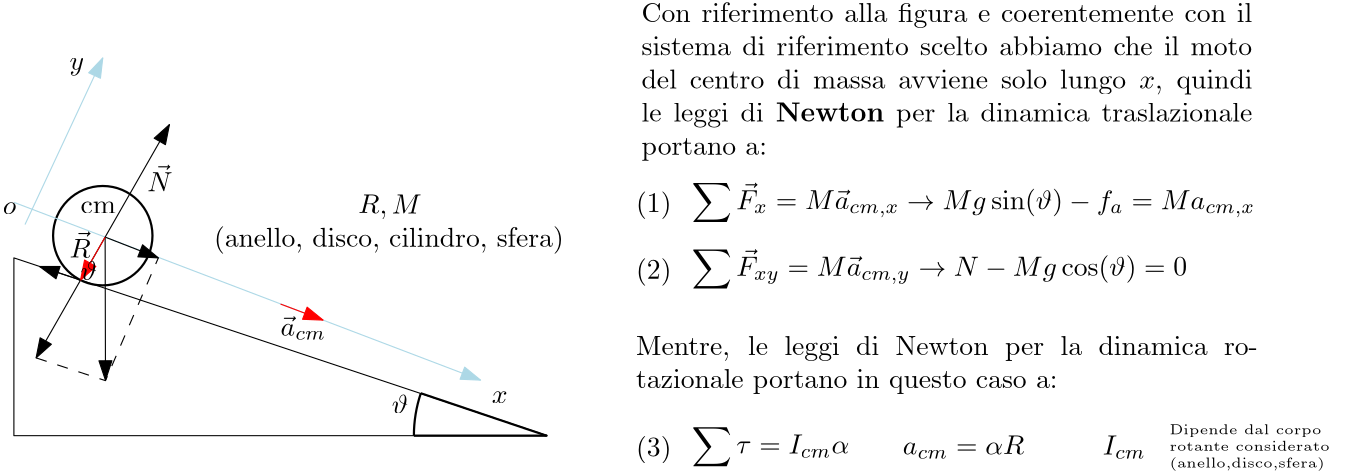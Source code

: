 <?xml version="1.0"?>
<!DOCTYPE ipe SYSTEM "ipe.dtd">
<ipe version="70218" creator="Ipe 7.2.26">
<info created="D:20221230204328" modified="D:20221230204328"/>
<ipestyle name="basic">
<symbol name="arrow/arc(spx)">
<path stroke="sym-stroke" fill="sym-stroke" pen="sym-pen">
0 0 m
-1 0.333 l
-1 -0.333 l
h
</path>
</symbol>
<symbol name="arrow/farc(spx)">
<path stroke="sym-stroke" fill="white" pen="sym-pen">
0 0 m
-1 0.333 l
-1 -0.333 l
h
</path>
</symbol>
<symbol name="arrow/ptarc(spx)">
<path stroke="sym-stroke" fill="sym-stroke" pen="sym-pen">
0 0 m
-1 0.333 l
-0.8 0 l
-1 -0.333 l
h
</path>
</symbol>
<symbol name="arrow/fptarc(spx)">
<path stroke="sym-stroke" fill="white" pen="sym-pen">
0 0 m
-1 0.333 l
-0.8 0 l
-1 -0.333 l
h
</path>
</symbol>
<symbol name="mark/circle(sx)" transformations="translations">
<path fill="sym-stroke">
0.6 0 0 0.6 0 0 e
0.4 0 0 0.4 0 0 e
</path>
</symbol>
<symbol name="mark/disk(sx)" transformations="translations">
<path fill="sym-stroke">
0.6 0 0 0.6 0 0 e
</path>
</symbol>
<symbol name="mark/fdisk(sfx)" transformations="translations">
<group>
<path fill="sym-fill">
0.5 0 0 0.5 0 0 e
</path>
<path fill="sym-stroke" fillrule="eofill">
0.6 0 0 0.6 0 0 e
0.4 0 0 0.4 0 0 e
</path>
</group>
</symbol>
<symbol name="mark/box(sx)" transformations="translations">
<path fill="sym-stroke" fillrule="eofill">
-0.6 -0.6 m
0.6 -0.6 l
0.6 0.6 l
-0.6 0.6 l
h
-0.4 -0.4 m
0.4 -0.4 l
0.4 0.4 l
-0.4 0.4 l
h
</path>
</symbol>
<symbol name="mark/square(sx)" transformations="translations">
<path fill="sym-stroke">
-0.6 -0.6 m
0.6 -0.6 l
0.6 0.6 l
-0.6 0.6 l
h
</path>
</symbol>
<symbol name="mark/fsquare(sfx)" transformations="translations">
<group>
<path fill="sym-fill">
-0.5 -0.5 m
0.5 -0.5 l
0.5 0.5 l
-0.5 0.5 l
h
</path>
<path fill="sym-stroke" fillrule="eofill">
-0.6 -0.6 m
0.6 -0.6 l
0.6 0.6 l
-0.6 0.6 l
h
-0.4 -0.4 m
0.4 -0.4 l
0.4 0.4 l
-0.4 0.4 l
h
</path>
</group>
</symbol>
<symbol name="mark/cross(sx)" transformations="translations">
<group>
<path fill="sym-stroke">
-0.43 -0.57 m
0.57 0.43 l
0.43 0.57 l
-0.57 -0.43 l
h
</path>
<path fill="sym-stroke">
-0.43 0.57 m
0.57 -0.43 l
0.43 -0.57 l
-0.57 0.43 l
h
</path>
</group>
</symbol>
<symbol name="arrow/fnormal(spx)">
<path stroke="sym-stroke" fill="white" pen="sym-pen">
0 0 m
-1 0.333 l
-1 -0.333 l
h
</path>
</symbol>
<symbol name="arrow/pointed(spx)">
<path stroke="sym-stroke" fill="sym-stroke" pen="sym-pen">
0 0 m
-1 0.333 l
-0.8 0 l
-1 -0.333 l
h
</path>
</symbol>
<symbol name="arrow/fpointed(spx)">
<path stroke="sym-stroke" fill="white" pen="sym-pen">
0 0 m
-1 0.333 l
-0.8 0 l
-1 -0.333 l
h
</path>
</symbol>
<symbol name="arrow/linear(spx)">
<path stroke="sym-stroke" pen="sym-pen">
-1 0.333 m
0 0 l
-1 -0.333 l
</path>
</symbol>
<symbol name="arrow/fdouble(spx)">
<path stroke="sym-stroke" fill="white" pen="sym-pen">
0 0 m
-1 0.333 l
-1 -0.333 l
h
-1 0 m
-2 0.333 l
-2 -0.333 l
h
</path>
</symbol>
<symbol name="arrow/double(spx)">
<path stroke="sym-stroke" fill="sym-stroke" pen="sym-pen">
0 0 m
-1 0.333 l
-1 -0.333 l
h
-1 0 m
-2 0.333 l
-2 -0.333 l
h
</path>
</symbol>
<symbol name="arrow/mid-normal(spx)">
<path stroke="sym-stroke" fill="sym-stroke" pen="sym-pen">
0.5 0 m
-0.5 0.333 l
-0.5 -0.333 l
h
</path>
</symbol>
<symbol name="arrow/mid-fnormal(spx)">
<path stroke="sym-stroke" fill="white" pen="sym-pen">
0.5 0 m
-0.5 0.333 l
-0.5 -0.333 l
h
</path>
</symbol>
<symbol name="arrow/mid-pointed(spx)">
<path stroke="sym-stroke" fill="sym-stroke" pen="sym-pen">
0.5 0 m
-0.5 0.333 l
-0.3 0 l
-0.5 -0.333 l
h
</path>
</symbol>
<symbol name="arrow/mid-fpointed(spx)">
<path stroke="sym-stroke" fill="white" pen="sym-pen">
0.5 0 m
-0.5 0.333 l
-0.3 0 l
-0.5 -0.333 l
h
</path>
</symbol>
<symbol name="arrow/mid-double(spx)">
<path stroke="sym-stroke" fill="sym-stroke" pen="sym-pen">
1 0 m
0 0.333 l
0 -0.333 l
h
0 0 m
-1 0.333 l
-1 -0.333 l
h
</path>
</symbol>
<symbol name="arrow/mid-fdouble(spx)">
<path stroke="sym-stroke" fill="white" pen="sym-pen">
1 0 m
0 0.333 l
0 -0.333 l
h
0 0 m
-1 0.333 l
-1 -0.333 l
h
</path>
</symbol>
<anglesize name="22.5 deg" value="22.5"/>
<anglesize name="30 deg" value="30"/>
<anglesize name="45 deg" value="45"/>
<anglesize name="60 deg" value="60"/>
<anglesize name="90 deg" value="90"/>
<arrowsize name="large" value="10"/>
<arrowsize name="small" value="5"/>
<arrowsize name="tiny" value="3"/>
<color name="blue" value="0 0 1"/>
<color name="brown" value="0.647 0.165 0.165"/>
<color name="darkblue" value="0 0 0.545"/>
<color name="darkcyan" value="0 0.545 0.545"/>
<color name="darkgray" value="0.663"/>
<color name="darkgreen" value="0 0.392 0"/>
<color name="darkmagenta" value="0.545 0 0.545"/>
<color name="darkorange" value="1 0.549 0"/>
<color name="darkred" value="0.545 0 0"/>
<color name="gold" value="1 0.843 0"/>
<color name="gray" value="0.745"/>
<color name="green" value="0 1 0"/>
<color name="lightblue" value="0.678 0.847 0.902"/>
<color name="lightcyan" value="0.878 1 1"/>
<color name="lightgray" value="0.827"/>
<color name="lightgreen" value="0.565 0.933 0.565"/>
<color name="lightyellow" value="1 1 0.878"/>
<color name="navy" value="0 0 0.502"/>
<color name="orange" value="1 0.647 0"/>
<color name="pink" value="1 0.753 0.796"/>
<color name="purple" value="0.627 0.125 0.941"/>
<color name="red" value="1 0 0"/>
<color name="seagreen" value="0.18 0.545 0.341"/>
<color name="turquoise" value="0.251 0.878 0.816"/>
<color name="violet" value="0.933 0.51 0.933"/>
<color name="yellow" value="1 1 0"/>
<dashstyle name="dash dot dotted" value="[4 2 1 2 1 2] 0"/>
<dashstyle name="dash dotted" value="[4 2 1 2] 0"/>
<dashstyle name="dashed" value="[4] 0"/>
<dashstyle name="dotted" value="[1 3] 0"/>
<gridsize name="10 pts (~3.5 mm)" value="10"/>
<gridsize name="14 pts (~5 mm)" value="14"/>
<gridsize name="16 pts (~6 mm)" value="16"/>
<gridsize name="20 pts (~7 mm)" value="20"/>
<gridsize name="28 pts (~10 mm)" value="28"/>
<gridsize name="32 pts (~12 mm)" value="32"/>
<gridsize name="4 pts" value="4"/>
<gridsize name="56 pts (~20 mm)" value="56"/>
<gridsize name="8 pts (~3 mm)" value="8"/>
<opacity name="10%" value="0.1"/>
<opacity name="30%" value="0.3"/>
<opacity name="50%" value="0.5"/>
<opacity name="75%" value="0.75"/>
<pen name="fat" value="1.2"/>
<pen name="heavier" value="0.8"/>
<pen name="ultrafat" value="2"/>
<symbolsize name="large" value="5"/>
<symbolsize name="small" value="2"/>
<symbolsize name="tiny" value="1.1"/>
<textsize name="Huge" value="\Huge"/>
<textsize name="LARGE" value="\LARGE"/>
<textsize name="Large" value="\Large"/>
<textsize name="footnote" value="\footnotesize"/>
<textsize name="huge" value="\huge"/>
<textsize name="large" value="\large"/>
<textsize name="script" value="\scriptsize"/>
<textsize name="small" value="\small"/>
<textsize name="tiny" value="\tiny"/>
<textstyle name="center" begin="\begin{center}" end="\end{center}"/>
<textstyle name="item" begin="\begin{itemize}\item{}" end="\end{itemize}"/>
<textstyle name="itemize" begin="\begin{itemize}" end="\end{itemize}"/>
<tiling name="falling" angle="-60" step="4" width="1"/>
<tiling name="rising" angle="30" step="4" width="1"/>
</ipestyle>
<page>
<layer name="alpha"/>
<view layers="alpha" active="alpha"/>
<path layer="alpha" stroke="black">
64 640 m
256 640 l
64 704 l
h
</path>
<path stroke="black" pen="heavier">
208 640 m
48 0 0 -48 256 640 210.463 655.179 a
</path>
<path stroke="black" pen="heavier">
208 640 m
256 640 l
</path>
<path stroke="black" pen="heavier">
210.456 655.283 m
255.753 639.987 l
</path>
<path stroke="black" pen="heavier">
17.8885 0 0 17.8885 96 712 e
</path>
<path matrix="1 0 0 1 -8 0" stroke="lightblue" arrow="normal/normal">
72 724 m
240 660 l
</path>
<path stroke="lightblue" arrow="normal/normal">
68 716 m
96 776 l
</path>
<path matrix="1 0 0 1 -12 0" stroke="black" arrow="normal/normal" rarrow="normal/normal">
84 668 m
132 752 l
</path>
<path stroke="black" arrow="normal/normal">
96.8492 711.486 m
116 704 l
</path>
<path stroke="black" arrow="normal/normal">
96.8492 711.486 m
96.972 659.959 l
</path>
<path stroke="black" dash="dashed">
72 668 m
96.972 659.812 l
116 704 l
</path>
<path stroke="red" arrow="normal/normal">
160.004 687.374 m
175.3 681.61 l
</path>
<path stroke="red" arrow="normal/normal">
96.8492 711.486 m
88 696 l
</path>
<path stroke="black" arrow="normal/normal">
88 696 m
73.252 700.897 l
</path>
<text transformations="translations" pos="200 648" stroke="black" type="label" width="5.892" height="6.918" depth="0" valign="baseline" style="math">\vartheta</text>
<text transformations="translations" pos="160 676" stroke="black" type="label" width="16.394" height="7.122" depth="1.49" valign="baseline" style="math">\vec{a}_{cm}</text>
<text matrix="1 0 0 1 -4 0" transformations="translations" pos="92 696" stroke="black" type="label" width="5.892" height="6.918" depth="0" valign="baseline" style="math">\vartheta</text>
<text matrix="1 0 0 1 0 -4" transformations="translations" pos="84 708" stroke="black" type="label" width="7.641" height="9.636" depth="0" valign="baseline" style="math">\vec{R}</text>
<text transformations="translations" pos="88 720" stroke="black" type="label" width="12.73" height="4.289" depth="0" valign="baseline">cm</text>
<text transformations="translations" pos="112 728" stroke="black" type="label" width="9.091" height="9.636" depth="0" valign="baseline" style="math">\vec{N}</text>
<text matrix="1 0 0 1 44 0" transformations="translations" pos="144 720" stroke="black" type="label" width="22.821" height="6.815" depth="1.93" valign="baseline" style="math">R, M</text>
<text transformations="translations" pos="136 708" stroke="black" type="label" width="126.083" height="7.473" depth="2.49" valign="baseline">(anello, disco, cilindro, sfera)</text>
<text matrix="1.57939 0 0 0.84722 -164.92 145.177" transformations="translations" pos="288 768" stroke="black" type="minipage" width="220" height="30.806" depth="25.87" valign="top">Con riferimento alla figura e coerentemente con il sistema di riferimento scelto abbiamo che il moto del centro di massa avviene solo lungo $x$, quindi le leggi di {\bf Newton} per la dinamica traslazionale portano a:</text>
<text matrix="1 0 0 1 16 12" transformations="translations" pos="292 720" stroke="black" type="label" width="202.864" height="10.46" depth="5.48" valign="top" style="math">\displaystyle \sum \vec{F}_x=M\vec{a}_{cm,x}\to Mg\sin(\vartheta)-f_a=Ma_{cm,x}</text>
<text matrix="1 0 0 1 -4 8" transformations="translations" pos="292 720" stroke="black" type="label" width="12.73" height="7.473" depth="2.49" valign="top">(1)</text>
<text matrix="1 0 0 1 0 -28" transformations="translations" pos="288 704" stroke="black" type="minipage" width="224" height="12.891" depth="7.92" valign="top">Mentre, le leggi di Newton per la dinamica rotazionale portano in questo caso a:</text>
<text matrix="1 0 0 1 0 20" transformations="translations" pos="308 688" stroke="black" type="label" width="178.38" height="10.46" depth="5.48" valign="top" style="math">\displaystyle\sum\vec{F}_{xy}=M\vec{a}_{cm,y}\to N - Mg\cos (\vartheta)=0</text>
<text transformations="translations" pos="288 704" stroke="black" type="label" width="12.73" height="7.473" depth="2.49" valign="top">(2)</text>
<text transformations="translations" pos="308 644" stroke="black" type="label" width="56.735" height="10.46" depth="5.48" valign="top" style="math">\displaystyle\sum \tau=I_{cm}\alpha</text>
<text transformations="translations" pos="288 640" stroke="black" type="label" width="12.73" height="7.473" depth="2.49" valign="top">(3)</text>
<text matrix="1 0 0 1 -4 -4" transformations="translations" pos="388 644" stroke="black" type="label" width="43.729" height="6.812" depth="1.49" valign="top" style="math">a_{cm}=\alpha R</text>
<text matrix="1 0 0 1 0 8" transformations="translations" pos="456 632" stroke="black" type="label" width="15.508" height="6.812" depth="1.49" valign="top" style="math">I_{cm}</text>
<text transformations="translations" pos="480 644" stroke="black" type="minipage" width="68" height="10.82" depth="5.84" valign="top" size="tiny">Dipende dal corpo\\
rotante considerato\\
(anello,disco,sfera)</text>
<text transformations="translations" pos="84 776" stroke="black" type="label" width="5.242" height="4.297" depth="1.93" valign="top" style="math">y</text>
<text transformations="translations" pos="236 656" stroke="black" type="label" width="5.694" height="4.289" depth="0" valign="top" style="math">x</text>
<text matrix="1 0 0 1 0 8" transformations="translations" pos="60 716" stroke="black" type="label" width="4.829" height="4.289" depth="0" valign="top" style="math">o</text>
</page>
</ipe>
